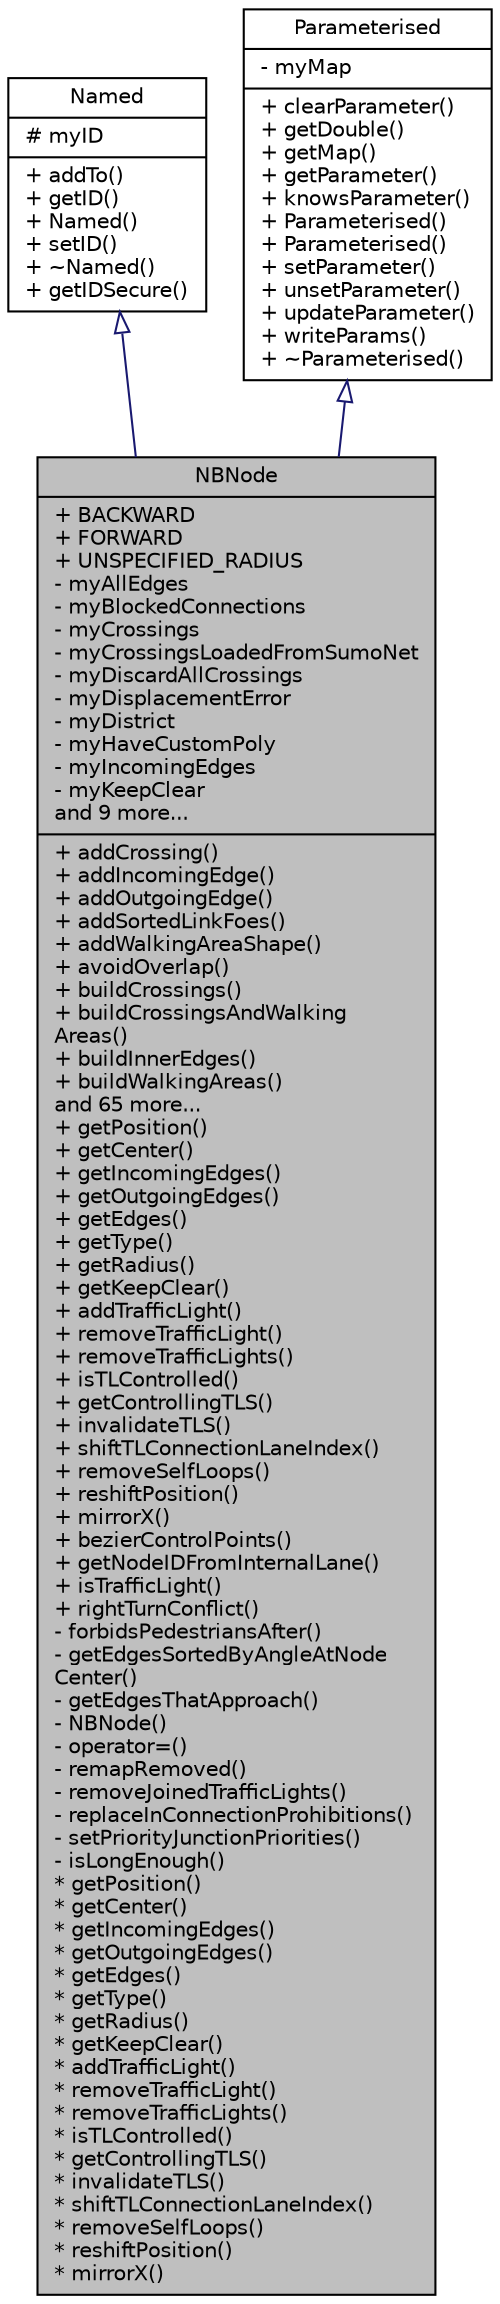 digraph "NBNode"
{
  edge [fontname="Helvetica",fontsize="10",labelfontname="Helvetica",labelfontsize="10"];
  node [fontname="Helvetica",fontsize="10",shape=record];
  Node0 [label="{NBNode\n|+ BACKWARD\l+ FORWARD\l+ UNSPECIFIED_RADIUS\l- myAllEdges\l- myBlockedConnections\l- myCrossings\l- myCrossingsLoadedFromSumoNet\l- myDiscardAllCrossings\l- myDisplacementError\l- myDistrict\l- myHaveCustomPoly\l- myIncomingEdges\l- myKeepClear\land 9 more...\l|+ addCrossing()\l+ addIncomingEdge()\l+ addOutgoingEdge()\l+ addSortedLinkFoes()\l+ addWalkingAreaShape()\l+ avoidOverlap()\l+ buildCrossings()\l+ buildCrossingsAndWalking\lAreas()\l+ buildInnerEdges()\l+ buildWalkingAreas()\land 65 more...\l+ getPosition()\l+ getCenter()\l+ getIncomingEdges()\l+ getOutgoingEdges()\l+ getEdges()\l+ getType()\l+ getRadius()\l+ getKeepClear()\l+ addTrafficLight()\l+ removeTrafficLight()\l+ removeTrafficLights()\l+ isTLControlled()\l+ getControllingTLS()\l+ invalidateTLS()\l+ shiftTLConnectionLaneIndex()\l+ removeSelfLoops()\l+ reshiftPosition()\l+ mirrorX()\l+ bezierControlPoints()\l+ getNodeIDFromInternalLane()\l+ isTrafficLight()\l+ rightTurnConflict()\l- forbidsPedestriansAfter()\l- getEdgesSortedByAngleAtNode\lCenter()\l- getEdgesThatApproach()\l- NBNode()\l- operator=()\l- remapRemoved()\l- removeJoinedTrafficLights()\l- replaceInConnectionProhibitions()\l- setPriorityJunctionPriorities()\l- isLongEnough()\l* getPosition()\l* getCenter()\l* getIncomingEdges()\l* getOutgoingEdges()\l* getEdges()\l* getType()\l* getRadius()\l* getKeepClear()\l* addTrafficLight()\l* removeTrafficLight()\l* removeTrafficLights()\l* isTLControlled()\l* getControllingTLS()\l* invalidateTLS()\l* shiftTLConnectionLaneIndex()\l* removeSelfLoops()\l* reshiftPosition()\l* mirrorX()\l}",height=0.2,width=0.4,color="black", fillcolor="grey75", style="filled", fontcolor="black"];
  Node1 -> Node0 [dir="back",color="midnightblue",fontsize="10",style="solid",arrowtail="onormal",fontname="Helvetica"];
  Node1 [label="{Named\n|# myID\l|+ addTo()\l+ getID()\l+ Named()\l+ setID()\l+ ~Named()\l+ getIDSecure()\l}",height=0.2,width=0.4,color="black", fillcolor="white", style="filled",URL="$d5/dbf/class_named.html",tooltip="Base class for objects which have an id. "];
  Node2 -> Node0 [dir="back",color="midnightblue",fontsize="10",style="solid",arrowtail="onormal",fontname="Helvetica"];
  Node2 [label="{Parameterised\n|- myMap\l|+ clearParameter()\l+ getDouble()\l+ getMap()\l+ getParameter()\l+ knowsParameter()\l+ Parameterised()\l+ Parameterised()\l+ setParameter()\l+ unsetParameter()\l+ updateParameter()\l+ writeParams()\l+ ~Parameterised()\l}",height=0.2,width=0.4,color="black", fillcolor="white", style="filled",URL="$d7/dc7/class_parameterised.html",tooltip="An upper class for objects with additional parameters. "];
}

